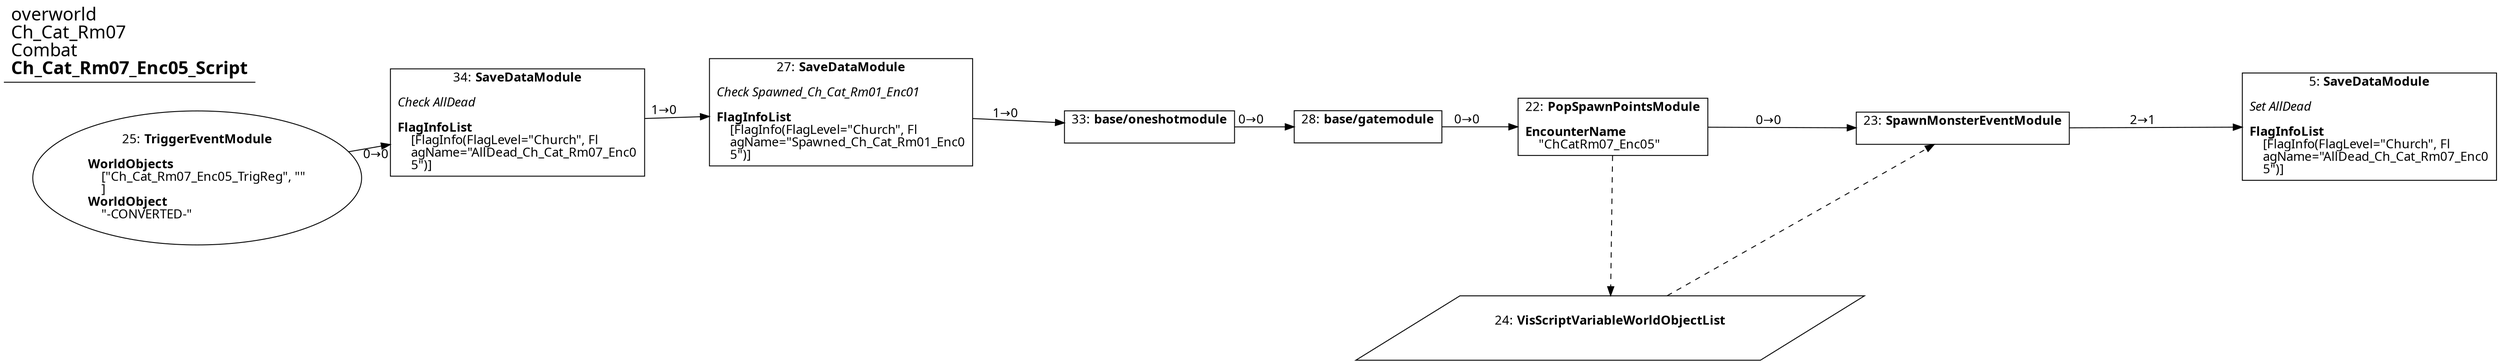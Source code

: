 digraph {
    layout = fdp;
    overlap = prism;
    sep = "+16";
    splines = spline;

    node [ shape = box ];

    graph [ fontname = "Segoe UI" ];
    node [ fontname = "Segoe UI" ];
    edge [ fontname = "Segoe UI" ];

    5 [ label = <5: <b>SaveDataModule</b><br/><br/><i>Set AllDead<br align="left"/></i><br align="left"/><b>FlagInfoList</b><br align="left"/>    [FlagInfo(FlagLevel=&quot;Church&quot;, Fl<br align="left"/>    agName=&quot;AllDead_Ch_Cat_Rm07_Enc0<br align="left"/>    5&quot;)]<br align="left"/>> ];
    5 [ pos = "0.83100003,-0.22900002!" ];

    22 [ label = <22: <b>PopSpawnPointsModule</b><br/><br/><b>EncounterName</b><br align="left"/>    &quot;ChCatRm07_Enc05&quot;<br align="left"/>> ];
    22 [ pos = "0.312,-0.22900002!" ];
    22 -> 23 [ label = "0→0" ];
    22 -> 24 [ style = dashed ];

    23 [ label = <23: <b>SpawnMonsterEventModule</b><br/><br/>> ];
    23 [ pos = "0.55200005,-0.23!" ];
    23 -> 5 [ label = "2→1" ];
    24 -> 23 [ style = dashed ];

    24 [ label = <24: <b>VisScriptVariableWorldObjectList</b><br/><br/>> ];
    24 [ shape = parallelogram ]
    24 [ pos = "0.31,-0.367!" ];

    25 [ label = <25: <b>TriggerEventModule</b><br/><br/><b>WorldObjects</b><br align="left"/>    [&quot;Ch_Cat_Rm07_Enc05_TrigReg&quot;, &quot;&quot;<br align="left"/>    ]<br align="left"/><b>WorldObject</b><br align="left"/>    &quot;-CONVERTED-&quot;<br align="left"/>> ];
    25 [ shape = oval ]
    25 [ pos = "-0.68100005,-0.22000001!" ];
    25 -> 34 [ label = "0→0" ];

    27 [ label = <27: <b>SaveDataModule</b><br/><br/><i>Check Spawned_Ch_Cat_Rm01_Enc01<br align="left"/></i><br align="left"/><b>FlagInfoList</b><br align="left"/>    [FlagInfo(FlagLevel=&quot;Church&quot;, Fl<br align="left"/>    agName=&quot;Spawned_Ch_Cat_Rm01_Enc0<br align="left"/>    5&quot;)]<br align="left"/>> ];
    27 [ pos = "-0.21800001,-0.21900001!" ];
    27 -> 33 [ label = "1→0" ];

    28 [ label = <28: <b>base/gatemodule</b><br/><br/>> ];
    28 [ pos = "0.14400001,-0.22900002!" ];
    28 -> 22 [ label = "0→0" ];

    33 [ label = <33: <b>base/oneshotmodule</b><br/><br/>> ];
    33 [ pos = "-0.006,-0.22900002!" ];
    33 -> 28 [ label = "0→0" ];

    34 [ label = <34: <b>SaveDataModule</b><br/><br/><i>Check AllDead<br align="left"/></i><br align="left"/><b>FlagInfoList</b><br align="left"/>    [FlagInfo(FlagLevel=&quot;Church&quot;, Fl<br align="left"/>    agName=&quot;AllDead_Ch_Cat_Rm07_Enc0<br align="left"/>    5&quot;)]<br align="left"/>> ];
    34 [ pos = "-0.44500002,-0.22000001!" ];
    34 -> 27 [ label = "1→0" ];

    title [ pos = "-0.68200004,-0.21800001!" ];
    title [ shape = underline ];
    title [ label = <<font point-size="20">overworld<br align="left"/>Ch_Cat_Rm07<br align="left"/>Combat<br align="left"/><b>Ch_Cat_Rm07_Enc05_Script</b><br align="left"/></font>> ];
}
